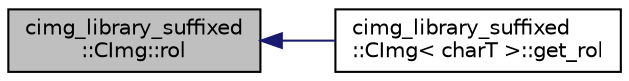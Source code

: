 digraph "cimg_library_suffixed::CImg::rol"
{
  edge [fontname="Helvetica",fontsize="10",labelfontname="Helvetica",labelfontsize="10"];
  node [fontname="Helvetica",fontsize="10",shape=record];
  rankdir="LR";
  Node2967 [label="cimg_library_suffixed\l::CImg::rol",height=0.2,width=0.4,color="black", fillcolor="grey75", style="filled", fontcolor="black"];
  Node2967 -> Node2968 [dir="back",color="midnightblue",fontsize="10",style="solid",fontname="Helvetica"];
  Node2968 [label="cimg_library_suffixed\l::CImg\< charT \>::get_rol",height=0.2,width=0.4,color="black", fillcolor="white", style="filled",URL="$structcimg__library__suffixed_1_1_c_img.html#a816c2749c23b2925616ee8811cf9e168",tooltip="Compute the bitwise left rotation of each pixel value . "];
}
